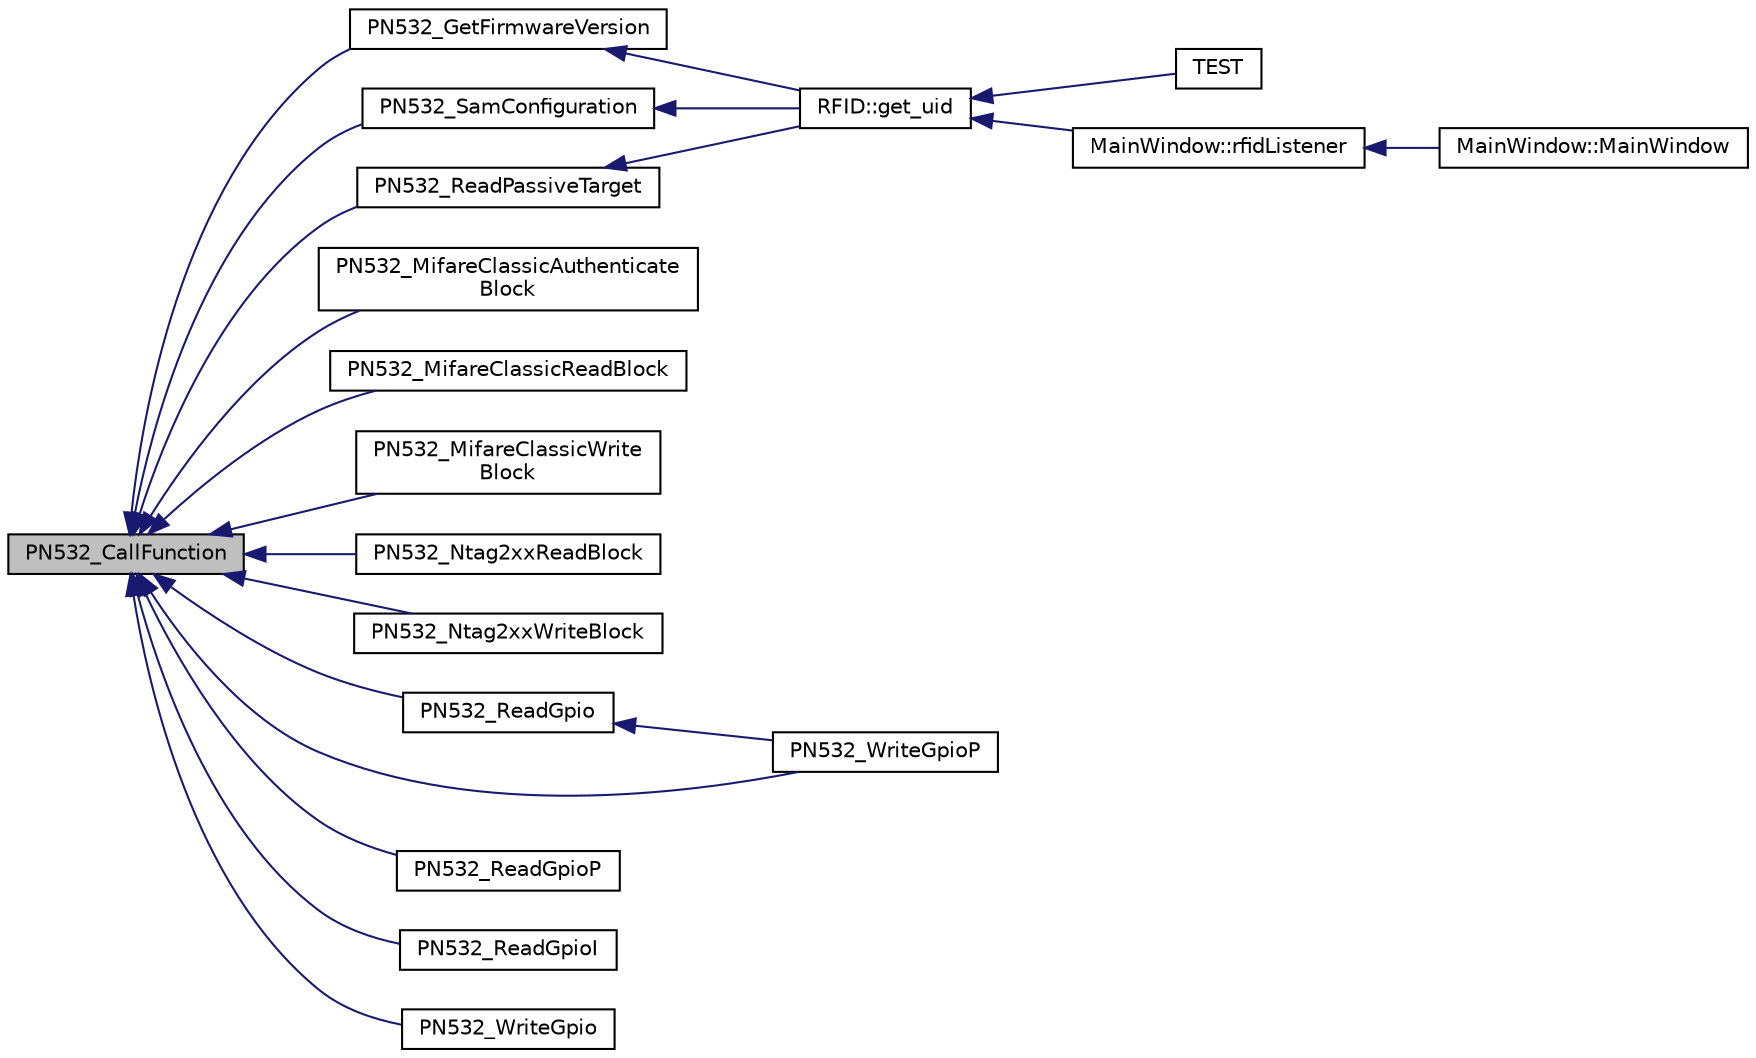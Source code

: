 digraph "PN532_CallFunction"
{
  edge [fontname="Helvetica",fontsize="10",labelfontname="Helvetica",labelfontsize="10"];
  node [fontname="Helvetica",fontsize="10",shape=record];
  rankdir="LR";
  Node1 [label="PN532_CallFunction",height=0.2,width=0.4,color="black", fillcolor="grey75", style="filled", fontcolor="black"];
  Node1 -> Node2 [dir="back",color="midnightblue",fontsize="10",style="solid",fontname="Helvetica"];
  Node2 [label="PN532_GetFirmwareVersion",height=0.2,width=0.4,color="black", fillcolor="white", style="filled",URL="$pn532_8h.html#a4a5149d342a7cbf16bd27775d35ab223",tooltip=": Call PN532 GetFirmwareVersion function and return a buff with the IC, Ver, Rev, and Support values..."];
  Node2 -> Node3 [dir="back",color="midnightblue",fontsize="10",style="solid",fontname="Helvetica"];
  Node3 [label="RFID::get_uid",height=0.2,width=0.4,color="black", fillcolor="white", style="filled",URL="$class_r_f_i_d.html#a99dfed3a0809e70d05b7b58fcaa4e292",tooltip="PN532 checks if card is present and read. "];
  Node3 -> Node4 [dir="back",color="midnightblue",fontsize="10",style="solid",fontname="Helvetica"];
  Node4 [label="TEST",height=0.2,width=0.4,color="black", fillcolor="white", style="filled",URL="$testas608_8h.html#a48bb703bfe66087b5ddd129d726b358e"];
  Node3 -> Node5 [dir="back",color="midnightblue",fontsize="10",style="solid",fontname="Helvetica"];
  Node5 [label="MainWindow::rfidListener",height=0.2,width=0.4,color="black", fillcolor="white", style="filled",URL="$class_main_window.html#af35c36df2b6650b0ea50d6afa5c24874",tooltip="Listener for RFID reader. "];
  Node5 -> Node6 [dir="back",color="midnightblue",fontsize="10",style="solid",fontname="Helvetica"];
  Node6 [label="MainWindow::MainWindow",height=0.2,width=0.4,color="black", fillcolor="white", style="filled",URL="$class_main_window.html#a996c5a2b6f77944776856f08ec30858d",tooltip="MainWindow Constructor. "];
  Node1 -> Node7 [dir="back",color="midnightblue",fontsize="10",style="solid",fontname="Helvetica"];
  Node7 [label="PN532_SamConfiguration",height=0.2,width=0.4,color="black", fillcolor="white", style="filled",URL="$pn532_8h.html#a92f904fc7bf1027b59f337434973efb6",tooltip=": Configure the PN532 to read MiFare cards. "];
  Node7 -> Node3 [dir="back",color="midnightblue",fontsize="10",style="solid",fontname="Helvetica"];
  Node1 -> Node8 [dir="back",color="midnightblue",fontsize="10",style="solid",fontname="Helvetica"];
  Node8 [label="PN532_ReadPassiveTarget",height=0.2,width=0.4,color="black", fillcolor="white", style="filled",URL="$pn532_8h.html#a5ff91aa6deba1450e4b10350be219ad5",tooltip=": Wait for a MiFare card to be available and return its UID when found. Will wait up to timeout secon..."];
  Node8 -> Node3 [dir="back",color="midnightblue",fontsize="10",style="solid",fontname="Helvetica"];
  Node1 -> Node9 [dir="back",color="midnightblue",fontsize="10",style="solid",fontname="Helvetica"];
  Node9 [label="PN532_MifareClassicAuthenticate\lBlock",height=0.2,width=0.4,color="black", fillcolor="white", style="filled",URL="$pn532_8h.html#a7eeb27d7c2ecff7914f7ebb7cdc235b3",tooltip=": Authenticate specified block number for a MiFare classic card. "];
  Node1 -> Node10 [dir="back",color="midnightblue",fontsize="10",style="solid",fontname="Helvetica"];
  Node10 [label="PN532_MifareClassicReadBlock",height=0.2,width=0.4,color="black", fillcolor="white", style="filled",URL="$pn532_8h.html#adf6f589be1bdf9799405b9e5f68562bc",tooltip=": Read a block of data from the card. Block number should be the block to read. "];
  Node1 -> Node11 [dir="back",color="midnightblue",fontsize="10",style="solid",fontname="Helvetica"];
  Node11 [label="PN532_MifareClassicWrite\lBlock",height=0.2,width=0.4,color="black", fillcolor="white", style="filled",URL="$pn532_8h.html#ad30ec43c8537d8ef4f918ca8dedebde8",tooltip=": Write a block of data to the card. Block number should be the block to write and data should be a b..."];
  Node1 -> Node12 [dir="back",color="midnightblue",fontsize="10",style="solid",fontname="Helvetica"];
  Node12 [label="PN532_Ntag2xxReadBlock",height=0.2,width=0.4,color="black", fillcolor="white", style="filled",URL="$pn532_8h.html#ae2fe91e2a40b5a38403a672860735413",tooltip=": Read a block of data from the card. Block number should be the block to read. "];
  Node1 -> Node13 [dir="back",color="midnightblue",fontsize="10",style="solid",fontname="Helvetica"];
  Node13 [label="PN532_Ntag2xxWriteBlock",height=0.2,width=0.4,color="black", fillcolor="white", style="filled",URL="$pn532_8h.html#a6ee17588025ca24892b5c156057b1fe2",tooltip=": Write a block of data to the card. Block number should be the block to write and data should be a b..."];
  Node1 -> Node14 [dir="back",color="midnightblue",fontsize="10",style="solid",fontname="Helvetica"];
  Node14 [label="PN532_ReadGpio",height=0.2,width=0.4,color="black", fillcolor="white", style="filled",URL="$pn532_8h.html#a063c81bf21873960691fe1d44fed64aa",tooltip=": Read the GPIO states. "];
  Node14 -> Node15 [dir="back",color="midnightblue",fontsize="10",style="solid",fontname="Helvetica"];
  Node15 [label="PN532_WriteGpioP",height=0.2,width=0.4,color="black", fillcolor="white", style="filled",URL="$pn532_8h.html#a74ce64964d676b92a18552b7338e82e9",tooltip=": Write the specified pin with given states. "];
  Node1 -> Node16 [dir="back",color="midnightblue",fontsize="10",style="solid",fontname="Helvetica"];
  Node16 [label="PN532_ReadGpioP",height=0.2,width=0.4,color="black", fillcolor="white", style="filled",URL="$pn532_8h.html#a86020520cbcff3fe83bccd90664f94b2",tooltip=": Read the GPIO state of specified pins in (P30 ... P35). "];
  Node1 -> Node17 [dir="back",color="midnightblue",fontsize="10",style="solid",fontname="Helvetica"];
  Node17 [label="PN532_ReadGpioI",height=0.2,width=0.4,color="black", fillcolor="white", style="filled",URL="$pn532_8h.html#ac4dc75442bfccba7150de41a73570c50",tooltip=": Read the GPIO state of I0 or I1 pin. "];
  Node1 -> Node18 [dir="back",color="midnightblue",fontsize="10",style="solid",fontname="Helvetica"];
  Node18 [label="PN532_WriteGpio",height=0.2,width=0.4,color="black", fillcolor="white", style="filled",URL="$pn532_8h.html#a0e2a8da61dadb7eb1c517312da114cdb",tooltip=": Write the GPIO states. "];
  Node1 -> Node15 [dir="back",color="midnightblue",fontsize="10",style="solid",fontname="Helvetica"];
}
